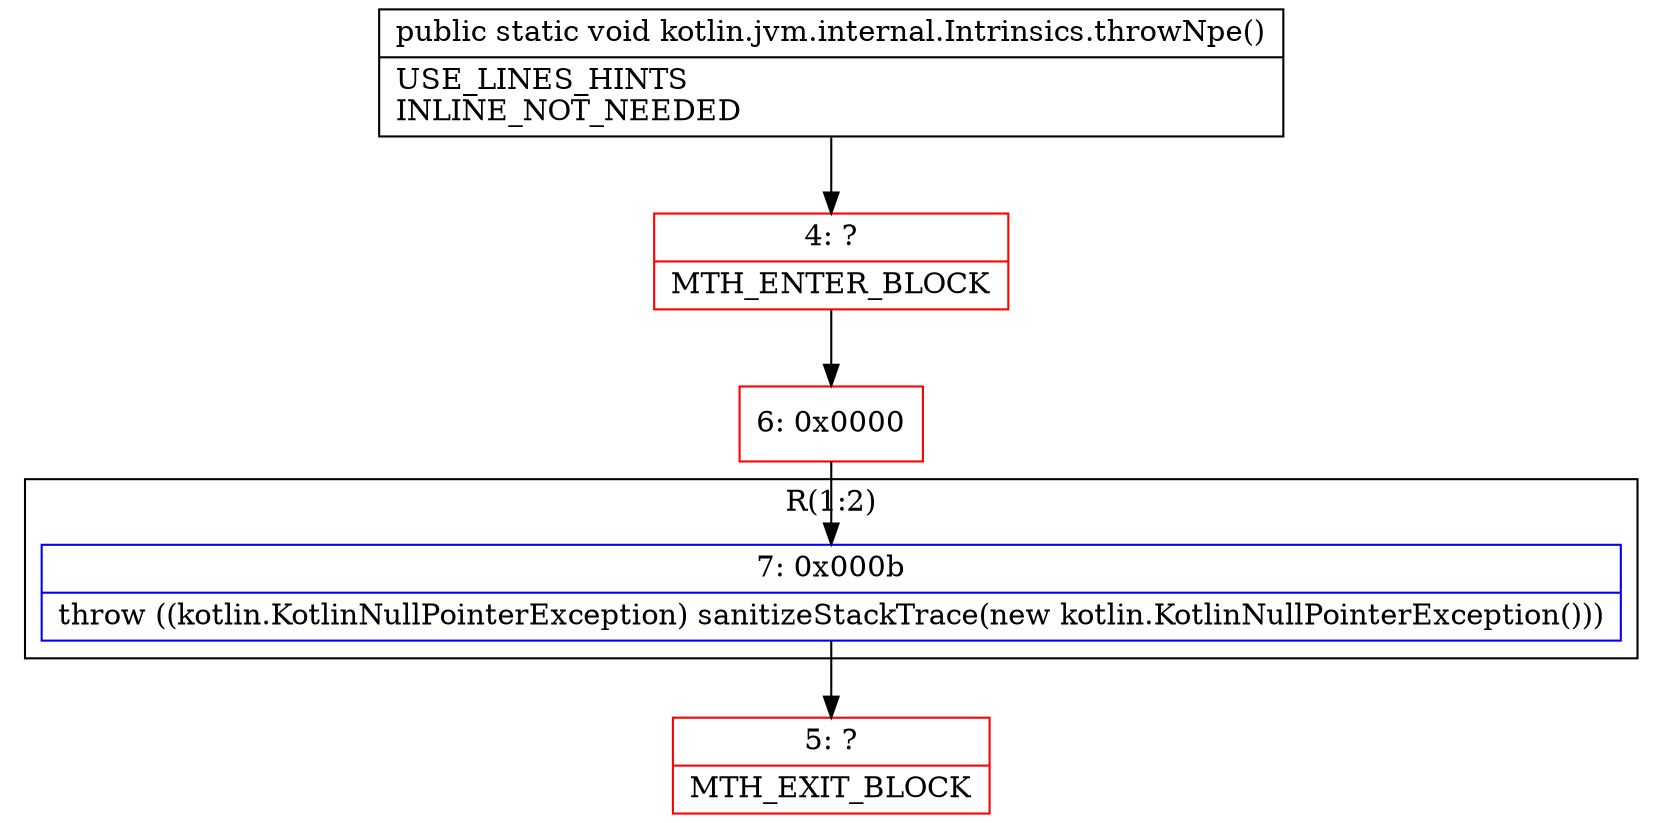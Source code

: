 digraph "CFG forkotlin.jvm.internal.Intrinsics.throwNpe()V" {
subgraph cluster_Region_2041860779 {
label = "R(1:2)";
node [shape=record,color=blue];
Node_7 [shape=record,label="{7\:\ 0x000b|throw ((kotlin.KotlinNullPointerException) sanitizeStackTrace(new kotlin.KotlinNullPointerException()))\l}"];
}
Node_4 [shape=record,color=red,label="{4\:\ ?|MTH_ENTER_BLOCK\l}"];
Node_6 [shape=record,color=red,label="{6\:\ 0x0000}"];
Node_5 [shape=record,color=red,label="{5\:\ ?|MTH_EXIT_BLOCK\l}"];
MethodNode[shape=record,label="{public static void kotlin.jvm.internal.Intrinsics.throwNpe()  | USE_LINES_HINTS\lINLINE_NOT_NEEDED\l}"];
MethodNode -> Node_4;Node_7 -> Node_5;
Node_4 -> Node_6;
Node_6 -> Node_7;
}

